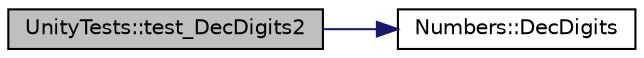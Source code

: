 digraph "UnityTests::test_DecDigits2"
{
  edge [fontname="Helvetica",fontsize="10",labelfontname="Helvetica",labelfontsize="10"];
  node [fontname="Helvetica",fontsize="10",shape=record];
  rankdir="LR";
  Node1 [label="UnityTests::test_DecDigits2",height=0.2,width=0.4,color="black", fillcolor="grey75", style="filled" fontcolor="black"];
  Node1 -> Node2 [color="midnightblue",fontsize="10",style="solid",fontname="Helvetica"];
  Node2 [label="Numbers::DecDigits",height=0.2,width=0.4,color="black", fillcolor="white", style="filled",URL="$classNumbers.html#af6e77f5a7ecb28560811829bca7b96cd",tooltip="Calculate the number of digits in the decimal representation of a number."];
}
